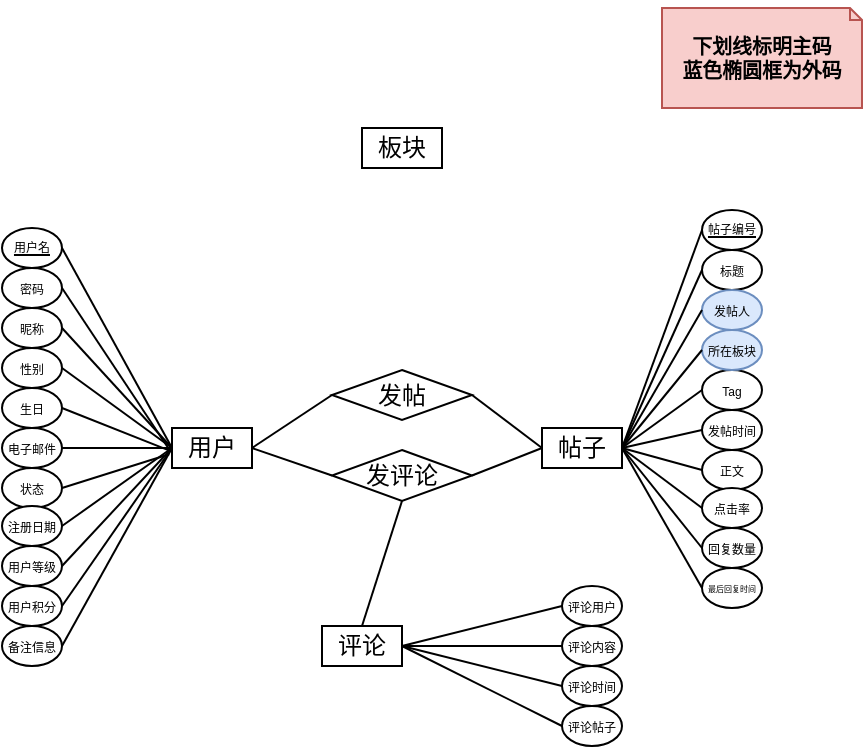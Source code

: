 <mxfile version="24.7.14">
  <diagram id="R2lEEEUBdFMjLlhIrx00" name="Page-1">
    <mxGraphModel dx="356" dy="250" grid="1" gridSize="10" guides="1" tooltips="1" connect="1" arrows="1" fold="1" page="1" pageScale="1" pageWidth="850" pageHeight="1100" math="0" shadow="0" extFonts="Permanent Marker^https://fonts.googleapis.com/css?family=Permanent+Marker">
      <root>
        <mxCell id="0" />
        <mxCell id="1" parent="0" />
        <mxCell id="DgpeqAXAF7p9uYgMw4S4-1" value="&lt;font style=&quot;font-size: 12px;&quot;&gt;用户&lt;/font&gt;" style="rounded=0;whiteSpace=wrap;html=1;" parent="1" vertex="1">
          <mxGeometry x="405" y="340" width="40" height="20" as="geometry" />
        </mxCell>
        <mxCell id="DgpeqAXAF7p9uYgMw4S4-2" value="&lt;div style=&quot;text-align: justify;&quot;&gt;&lt;u style=&quot;font-size: 6px; background-color: initial;&quot;&gt;用户名&lt;/u&gt;&lt;/div&gt;" style="ellipse;whiteSpace=wrap;html=1;align=center;labelPosition=center;verticalLabelPosition=middle;verticalAlign=middle;spacingTop=0;spacingBottom=4;" parent="1" vertex="1">
          <mxGeometry x="320" y="240" width="30" height="20" as="geometry" />
        </mxCell>
        <mxCell id="DgpeqAXAF7p9uYgMw4S4-4" value="" style="endArrow=none;html=1;rounded=0;exitX=1;exitY=0.5;exitDx=0;exitDy=0;entryX=0;entryY=0.5;entryDx=0;entryDy=0;" parent="1" source="DgpeqAXAF7p9uYgMw4S4-2" target="DgpeqAXAF7p9uYgMw4S4-1" edge="1">
          <mxGeometry width="50" height="50" relative="1" as="geometry">
            <mxPoint x="390" y="360" as="sourcePoint" />
            <mxPoint x="440" y="310" as="targetPoint" />
          </mxGeometry>
        </mxCell>
        <mxCell id="DgpeqAXAF7p9uYgMw4S4-14" value="&lt;span style=&quot;font-size: 6px;&quot;&gt;密码&lt;/span&gt;" style="ellipse;whiteSpace=wrap;html=1;spacingBottom=3;" parent="1" vertex="1">
          <mxGeometry x="320" y="260" width="30" height="20" as="geometry" />
        </mxCell>
        <mxCell id="DgpeqAXAF7p9uYgMw4S4-15" value="" style="endArrow=none;html=1;rounded=0;exitX=1;exitY=0.5;exitDx=0;exitDy=0;entryX=-0.031;entryY=0.55;entryDx=0;entryDy=0;entryPerimeter=0;" parent="1" source="DgpeqAXAF7p9uYgMw4S4-14" target="DgpeqAXAF7p9uYgMw4S4-1" edge="1">
          <mxGeometry width="50" height="50" relative="1" as="geometry">
            <mxPoint x="470" y="450" as="sourcePoint" />
            <mxPoint x="480" y="380" as="targetPoint" />
          </mxGeometry>
        </mxCell>
        <mxCell id="DgpeqAXAF7p9uYgMw4S4-21" value="&lt;span style=&quot;font-size: 6px;&quot;&gt;电子邮件&lt;/span&gt;" style="ellipse;whiteSpace=wrap;html=1;spacingBottom=3;" parent="1" vertex="1">
          <mxGeometry x="320" y="340" width="30" height="20" as="geometry" />
        </mxCell>
        <mxCell id="DgpeqAXAF7p9uYgMw4S4-22" value="" style="endArrow=none;html=1;rounded=0;exitX=1;exitY=0.5;exitDx=0;exitDy=0;entryX=0;entryY=0.5;entryDx=0;entryDy=0;" parent="1" source="DgpeqAXAF7p9uYgMw4S4-21" target="DgpeqAXAF7p9uYgMw4S4-1" edge="1">
          <mxGeometry width="50" height="50" relative="1" as="geometry">
            <mxPoint x="530" y="490" as="sourcePoint" />
            <mxPoint x="459" y="331" as="targetPoint" />
          </mxGeometry>
        </mxCell>
        <mxCell id="DgpeqAXAF7p9uYgMw4S4-23" value="&lt;span style=&quot;font-size: 6px;&quot;&gt;状态&lt;/span&gt;" style="ellipse;whiteSpace=wrap;html=1;spacingBottom=3;" parent="1" vertex="1">
          <mxGeometry x="320" y="360" width="30" height="20" as="geometry" />
        </mxCell>
        <mxCell id="DgpeqAXAF7p9uYgMw4S4-24" value="" style="endArrow=none;html=1;rounded=0;exitX=1;exitY=0.5;exitDx=0;exitDy=0;entryX=-0.035;entryY=0.658;entryDx=0;entryDy=0;entryPerimeter=0;" parent="1" source="DgpeqAXAF7p9uYgMw4S4-23" target="DgpeqAXAF7p9uYgMw4S4-1" edge="1">
          <mxGeometry width="50" height="50" relative="1" as="geometry">
            <mxPoint x="500" y="500" as="sourcePoint" />
            <mxPoint x="429" y="341" as="targetPoint" />
          </mxGeometry>
        </mxCell>
        <mxCell id="DgpeqAXAF7p9uYgMw4S4-25" value="&lt;span style=&quot;font-size: 6px;&quot;&gt;生日&lt;/span&gt;" style="ellipse;whiteSpace=wrap;html=1;spacingBottom=3;" parent="1" vertex="1">
          <mxGeometry x="320" y="320" width="30" height="20" as="geometry" />
        </mxCell>
        <mxCell id="DgpeqAXAF7p9uYgMw4S4-26" value="" style="endArrow=none;html=1;rounded=0;exitX=1;exitY=0.5;exitDx=0;exitDy=0;entryX=-0.023;entryY=0.573;entryDx=0;entryDy=0;entryPerimeter=0;" parent="1" source="DgpeqAXAF7p9uYgMw4S4-25" target="DgpeqAXAF7p9uYgMw4S4-1" edge="1">
          <mxGeometry width="50" height="50" relative="1" as="geometry">
            <mxPoint x="470" y="500" as="sourcePoint" />
            <mxPoint x="399" y="341" as="targetPoint" />
          </mxGeometry>
        </mxCell>
        <mxCell id="DgpeqAXAF7p9uYgMw4S4-27" value="&lt;span style=&quot;font-size: 6px;&quot;&gt;性别&lt;/span&gt;" style="ellipse;whiteSpace=wrap;html=1;spacingBottom=3;" parent="1" vertex="1">
          <mxGeometry x="320" y="300" width="30" height="20" as="geometry" />
        </mxCell>
        <mxCell id="DgpeqAXAF7p9uYgMw4S4-28" value="" style="endArrow=none;html=1;rounded=0;exitX=1;exitY=0.5;exitDx=0;exitDy=0;entryX=0;entryY=0.5;entryDx=0;entryDy=0;" parent="1" source="DgpeqAXAF7p9uYgMw4S4-27" target="DgpeqAXAF7p9uYgMw4S4-1" edge="1">
          <mxGeometry width="50" height="50" relative="1" as="geometry">
            <mxPoint x="460" y="490" as="sourcePoint" />
            <mxPoint x="400" y="290" as="targetPoint" />
          </mxGeometry>
        </mxCell>
        <mxCell id="DgpeqAXAF7p9uYgMw4S4-29" value="&lt;span style=&quot;font-size: 6px;&quot;&gt;昵称&lt;/span&gt;" style="ellipse;whiteSpace=wrap;html=1;spacingBottom=3;" parent="1" vertex="1">
          <mxGeometry x="320" y="280" width="30" height="20" as="geometry" />
        </mxCell>
        <mxCell id="DgpeqAXAF7p9uYgMw4S4-30" value="" style="endArrow=none;html=1;rounded=0;exitX=1;exitY=0.5;exitDx=0;exitDy=0;entryX=0;entryY=0.5;entryDx=0;entryDy=0;" parent="1" source="DgpeqAXAF7p9uYgMw4S4-29" target="DgpeqAXAF7p9uYgMw4S4-1" edge="1">
          <mxGeometry width="50" height="50" relative="1" as="geometry">
            <mxPoint x="440" y="480" as="sourcePoint" />
            <mxPoint x="400" y="290" as="targetPoint" />
          </mxGeometry>
        </mxCell>
        <mxCell id="DgpeqAXAF7p9uYgMw4S4-31" value="&lt;span style=&quot;font-size: 6px;&quot;&gt;注册日期&lt;/span&gt;" style="ellipse;whiteSpace=wrap;html=1;spacingBottom=3;" parent="1" vertex="1">
          <mxGeometry x="320" y="379" width="30" height="20" as="geometry" />
        </mxCell>
        <mxCell id="DgpeqAXAF7p9uYgMw4S4-32" value="" style="endArrow=none;html=1;rounded=0;exitX=1;exitY=0.5;exitDx=0;exitDy=0;entryX=0;entryY=0.5;entryDx=0;entryDy=0;" parent="1" source="DgpeqAXAF7p9uYgMw4S4-31" target="DgpeqAXAF7p9uYgMw4S4-1" edge="1">
          <mxGeometry width="50" height="50" relative="1" as="geometry">
            <mxPoint x="460" y="529" as="sourcePoint" />
            <mxPoint x="389" y="370" as="targetPoint" />
          </mxGeometry>
        </mxCell>
        <mxCell id="DgpeqAXAF7p9uYgMw4S4-33" value="&lt;span style=&quot;font-size: 6px;&quot;&gt;备注信息&lt;/span&gt;" style="ellipse;whiteSpace=wrap;html=1;spacingBottom=3;" parent="1" vertex="1">
          <mxGeometry x="320" y="439" width="30" height="20" as="geometry" />
        </mxCell>
        <mxCell id="DgpeqAXAF7p9uYgMw4S4-34" value="" style="endArrow=none;html=1;rounded=0;exitX=1;exitY=0.5;exitDx=0;exitDy=0;entryX=0;entryY=0.5;entryDx=0;entryDy=0;" parent="1" source="DgpeqAXAF7p9uYgMw4S4-33" target="DgpeqAXAF7p9uYgMw4S4-1" edge="1">
          <mxGeometry width="50" height="50" relative="1" as="geometry">
            <mxPoint x="560" y="520" as="sourcePoint" />
            <mxPoint x="489" y="361" as="targetPoint" />
          </mxGeometry>
        </mxCell>
        <mxCell id="DgpeqAXAF7p9uYgMw4S4-35" value="&lt;span style=&quot;font-size: 6px;&quot;&gt;用户积分&lt;/span&gt;" style="ellipse;whiteSpace=wrap;html=1;spacingBottom=3;" parent="1" vertex="1">
          <mxGeometry x="320" y="419" width="30" height="20" as="geometry" />
        </mxCell>
        <mxCell id="DgpeqAXAF7p9uYgMw4S4-36" value="" style="endArrow=none;html=1;rounded=0;exitX=1;exitY=0.5;exitDx=0;exitDy=0;entryX=0;entryY=0.5;entryDx=0;entryDy=0;" parent="1" source="DgpeqAXAF7p9uYgMw4S4-35" target="DgpeqAXAF7p9uYgMw4S4-1" edge="1">
          <mxGeometry width="50" height="50" relative="1" as="geometry">
            <mxPoint x="560" y="500" as="sourcePoint" />
            <mxPoint x="489" y="341" as="targetPoint" />
          </mxGeometry>
        </mxCell>
        <mxCell id="DgpeqAXAF7p9uYgMw4S4-37" value="&lt;span style=&quot;font-size: 6px;&quot;&gt;用户等级&lt;/span&gt;" style="ellipse;whiteSpace=wrap;html=1;spacingBottom=3;" parent="1" vertex="1">
          <mxGeometry x="320" y="399" width="30" height="20" as="geometry" />
        </mxCell>
        <mxCell id="DgpeqAXAF7p9uYgMw4S4-38" value="" style="endArrow=none;html=1;rounded=0;exitX=1;exitY=0.5;exitDx=0;exitDy=0;entryX=0;entryY=0.5;entryDx=0;entryDy=0;" parent="1" source="DgpeqAXAF7p9uYgMw4S4-37" target="DgpeqAXAF7p9uYgMw4S4-1" edge="1">
          <mxGeometry width="50" height="50" relative="1" as="geometry">
            <mxPoint x="460" y="549" as="sourcePoint" />
            <mxPoint x="389" y="390" as="targetPoint" />
          </mxGeometry>
        </mxCell>
        <mxCell id="LSBTvf_3QTalwWZ4KP6n-2" value="板块" style="rounded=0;whiteSpace=wrap;html=1;" vertex="1" parent="1">
          <mxGeometry x="500" y="190" width="40" height="20" as="geometry" />
        </mxCell>
        <mxCell id="LSBTvf_3QTalwWZ4KP6n-5" value="发帖" style="rhombus;whiteSpace=wrap;html=1;" vertex="1" parent="1">
          <mxGeometry x="485" y="311" width="70" height="25" as="geometry" />
        </mxCell>
        <mxCell id="LSBTvf_3QTalwWZ4KP6n-6" value="发评论" style="rhombus;whiteSpace=wrap;html=1;" vertex="1" parent="1">
          <mxGeometry x="485" y="351" width="70" height="25.5" as="geometry" />
        </mxCell>
        <mxCell id="LSBTvf_3QTalwWZ4KP6n-7" value="帖子" style="rounded=0;whiteSpace=wrap;html=1;" vertex="1" parent="1">
          <mxGeometry x="590" y="340" width="40" height="20" as="geometry" />
        </mxCell>
        <mxCell id="LSBTvf_3QTalwWZ4KP6n-10" value="" style="endArrow=none;html=1;rounded=0;fontSize=12;startSize=8;endSize=8;curved=1;exitX=1;exitY=0.5;exitDx=0;exitDy=0;entryX=0;entryY=0.5;entryDx=0;entryDy=0;" edge="1" parent="1" source="DgpeqAXAF7p9uYgMw4S4-1" target="LSBTvf_3QTalwWZ4KP6n-5">
          <mxGeometry width="50" height="50" relative="1" as="geometry">
            <mxPoint x="460" y="350" as="sourcePoint" />
            <mxPoint x="510" y="300" as="targetPoint" />
          </mxGeometry>
        </mxCell>
        <mxCell id="LSBTvf_3QTalwWZ4KP6n-11" value="" style="endArrow=none;html=1;rounded=0;fontSize=12;startSize=8;endSize=8;curved=1;entryX=0;entryY=0.5;entryDx=0;entryDy=0;exitX=1;exitY=0.5;exitDx=0;exitDy=0;" edge="1" parent="1" source="LSBTvf_3QTalwWZ4KP6n-5" target="LSBTvf_3QTalwWZ4KP6n-7">
          <mxGeometry width="50" height="50" relative="1" as="geometry">
            <mxPoint x="570" y="350" as="sourcePoint" />
            <mxPoint x="620" y="300" as="targetPoint" />
          </mxGeometry>
        </mxCell>
        <mxCell id="LSBTvf_3QTalwWZ4KP6n-12" value="&lt;div style=&quot;text-align: justify;&quot;&gt;&lt;u style=&quot;font-size: 6px; background-color: initial;&quot;&gt;帖子编号&lt;/u&gt;&lt;/div&gt;" style="ellipse;whiteSpace=wrap;html=1;align=center;labelPosition=center;verticalLabelPosition=middle;verticalAlign=middle;spacingTop=0;spacingBottom=4;direction=west;" vertex="1" parent="1">
          <mxGeometry x="670" y="231" width="30" height="20" as="geometry" />
        </mxCell>
        <mxCell id="LSBTvf_3QTalwWZ4KP6n-13" value="" style="endArrow=none;html=1;rounded=0;exitX=1;exitY=0.5;exitDx=0;exitDy=0;entryX=1;entryY=0.5;entryDx=0;entryDy=0;" edge="1" parent="1" source="LSBTvf_3QTalwWZ4KP6n-12" target="LSBTvf_3QTalwWZ4KP6n-7">
          <mxGeometry width="50" height="50" relative="1" as="geometry">
            <mxPoint x="740" y="351" as="sourcePoint" />
            <mxPoint x="640" y="350" as="targetPoint" />
          </mxGeometry>
        </mxCell>
        <mxCell id="LSBTvf_3QTalwWZ4KP6n-14" value="&lt;span style=&quot;font-size: 6px;&quot;&gt;标题&lt;/span&gt;" style="ellipse;whiteSpace=wrap;html=1;spacingBottom=3;direction=west;" vertex="1" parent="1">
          <mxGeometry x="670" y="251" width="30" height="20" as="geometry" />
        </mxCell>
        <mxCell id="LSBTvf_3QTalwWZ4KP6n-15" value="" style="endArrow=none;html=1;rounded=0;exitX=1;exitY=0.5;exitDx=0;exitDy=0;entryX=1;entryY=0.5;entryDx=0;entryDy=0;" edge="1" parent="1" source="LSBTvf_3QTalwWZ4KP6n-14" target="LSBTvf_3QTalwWZ4KP6n-7">
          <mxGeometry width="50" height="50" relative="1" as="geometry">
            <mxPoint x="820" y="441" as="sourcePoint" />
            <mxPoint x="754" y="342" as="targetPoint" />
          </mxGeometry>
        </mxCell>
        <mxCell id="LSBTvf_3QTalwWZ4KP6n-16" value="&lt;span style=&quot;font-size: 6px;&quot;&gt;发帖时间&lt;/span&gt;" style="ellipse;whiteSpace=wrap;html=1;spacingBottom=3;direction=west;" vertex="1" parent="1">
          <mxGeometry x="670" y="331" width="30" height="20" as="geometry" />
        </mxCell>
        <mxCell id="LSBTvf_3QTalwWZ4KP6n-17" value="" style="endArrow=none;html=1;rounded=0;exitX=1;exitY=0.5;exitDx=0;exitDy=0;entryX=1;entryY=0.5;entryDx=0;entryDy=0;" edge="1" parent="1" source="LSBTvf_3QTalwWZ4KP6n-16" target="LSBTvf_3QTalwWZ4KP6n-7">
          <mxGeometry width="50" height="50" relative="1" as="geometry">
            <mxPoint x="880" y="481" as="sourcePoint" />
            <mxPoint x="755" y="341" as="targetPoint" />
          </mxGeometry>
        </mxCell>
        <mxCell id="LSBTvf_3QTalwWZ4KP6n-18" value="&lt;span style=&quot;font-size: 6px;&quot;&gt;正文&lt;/span&gt;" style="ellipse;whiteSpace=wrap;html=1;spacingBottom=3;direction=west;" vertex="1" parent="1">
          <mxGeometry x="670" y="351" width="30" height="20" as="geometry" />
        </mxCell>
        <mxCell id="LSBTvf_3QTalwWZ4KP6n-19" value="" style="endArrow=none;html=1;rounded=0;exitX=1;exitY=0.5;exitDx=0;exitDy=0;entryX=1;entryY=0.5;entryDx=0;entryDy=0;" edge="1" parent="1" source="LSBTvf_3QTalwWZ4KP6n-18" target="LSBTvf_3QTalwWZ4KP6n-7">
          <mxGeometry width="50" height="50" relative="1" as="geometry">
            <mxPoint x="850" y="491" as="sourcePoint" />
            <mxPoint x="754" y="344" as="targetPoint" />
          </mxGeometry>
        </mxCell>
        <mxCell id="LSBTvf_3QTalwWZ4KP6n-20" value="&lt;span style=&quot;font-size: 6px;&quot;&gt;Tag&lt;/span&gt;" style="ellipse;whiteSpace=wrap;html=1;spacingBottom=3;direction=west;" vertex="1" parent="1">
          <mxGeometry x="670" y="311" width="30" height="20" as="geometry" />
        </mxCell>
        <mxCell id="LSBTvf_3QTalwWZ4KP6n-21" value="" style="endArrow=none;html=1;rounded=0;exitX=1;exitY=0.5;exitDx=0;exitDy=0;entryX=1;entryY=0.5;entryDx=0;entryDy=0;" edge="1" parent="1" source="LSBTvf_3QTalwWZ4KP6n-20" target="LSBTvf_3QTalwWZ4KP6n-7">
          <mxGeometry width="50" height="50" relative="1" as="geometry">
            <mxPoint x="820" y="491" as="sourcePoint" />
            <mxPoint x="754" y="342" as="targetPoint" />
          </mxGeometry>
        </mxCell>
        <mxCell id="LSBTvf_3QTalwWZ4KP6n-22" value="&lt;span style=&quot;font-size: 6px;&quot;&gt;所在板块&lt;/span&gt;" style="ellipse;whiteSpace=wrap;html=1;spacingBottom=3;direction=west;fillColor=#dae8fc;strokeColor=#6c8ebf;" vertex="1" parent="1">
          <mxGeometry x="670" y="291" width="30" height="20" as="geometry" />
        </mxCell>
        <mxCell id="LSBTvf_3QTalwWZ4KP6n-23" value="" style="endArrow=none;html=1;rounded=0;exitX=1;exitY=0.5;exitDx=0;exitDy=0;entryX=1;entryY=0.5;entryDx=0;entryDy=0;" edge="1" parent="1" source="LSBTvf_3QTalwWZ4KP6n-22" target="LSBTvf_3QTalwWZ4KP6n-7">
          <mxGeometry width="50" height="50" relative="1" as="geometry">
            <mxPoint x="810" y="481" as="sourcePoint" />
            <mxPoint x="755" y="341" as="targetPoint" />
          </mxGeometry>
        </mxCell>
        <mxCell id="LSBTvf_3QTalwWZ4KP6n-24" value="&lt;span style=&quot;font-size: 6px;&quot;&gt;发帖人&lt;/span&gt;" style="ellipse;whiteSpace=wrap;html=1;spacingBottom=3;direction=west;fillColor=#dae8fc;strokeColor=#6c8ebf;" vertex="1" parent="1">
          <mxGeometry x="670" y="271" width="30" height="20" as="geometry" />
        </mxCell>
        <mxCell id="LSBTvf_3QTalwWZ4KP6n-25" value="" style="endArrow=none;html=1;rounded=0;exitX=1;exitY=0.5;exitDx=0;exitDy=0;entryX=1;entryY=0.5;entryDx=0;entryDy=0;" edge="1" parent="1" source="LSBTvf_3QTalwWZ4KP6n-24" target="LSBTvf_3QTalwWZ4KP6n-7">
          <mxGeometry width="50" height="50" relative="1" as="geometry">
            <mxPoint x="790" y="471" as="sourcePoint" />
            <mxPoint x="755" y="341" as="targetPoint" />
          </mxGeometry>
        </mxCell>
        <mxCell id="LSBTvf_3QTalwWZ4KP6n-26" value="&lt;span style=&quot;font-size: 6px;&quot;&gt;点击率&lt;/span&gt;" style="ellipse;whiteSpace=wrap;html=1;spacingBottom=3;direction=west;" vertex="1" parent="1">
          <mxGeometry x="670" y="370" width="30" height="20" as="geometry" />
        </mxCell>
        <mxCell id="LSBTvf_3QTalwWZ4KP6n-27" value="" style="endArrow=none;html=1;rounded=0;exitX=1;exitY=0.5;exitDx=0;exitDy=0;entryX=1;entryY=0.5;entryDx=0;entryDy=0;" edge="1" parent="1" source="LSBTvf_3QTalwWZ4KP6n-26" target="LSBTvf_3QTalwWZ4KP6n-7">
          <mxGeometry width="50" height="50" relative="1" as="geometry">
            <mxPoint x="810" y="520" as="sourcePoint" />
            <mxPoint x="755" y="341" as="targetPoint" />
          </mxGeometry>
        </mxCell>
        <mxCell id="LSBTvf_3QTalwWZ4KP6n-30" value="&lt;p style=&quot;line-height: 30%; margin-top: 12px; margin-left: 1px; margin-right: 1px;&quot;&gt;&lt;font style=&quot;font-size: 4px;&quot;&gt;最后回复时间&lt;/font&gt;&lt;/p&gt;" style="ellipse;whiteSpace=wrap;html=1;spacingBottom=3;direction=west;" vertex="1" parent="1">
          <mxGeometry x="670" y="410" width="30" height="20" as="geometry" />
        </mxCell>
        <mxCell id="LSBTvf_3QTalwWZ4KP6n-31" value="" style="endArrow=none;html=1;rounded=0;exitX=1;exitY=0.5;exitDx=0;exitDy=0;entryX=1;entryY=0.5;entryDx=0;entryDy=0;" edge="1" parent="1" source="LSBTvf_3QTalwWZ4KP6n-30" target="LSBTvf_3QTalwWZ4KP6n-7">
          <mxGeometry width="50" height="50" relative="1" as="geometry">
            <mxPoint x="910" y="491" as="sourcePoint" />
            <mxPoint x="755" y="341" as="targetPoint" />
          </mxGeometry>
        </mxCell>
        <mxCell id="LSBTvf_3QTalwWZ4KP6n-32" value="&lt;span style=&quot;font-size: 6px;&quot;&gt;回复数量&lt;/span&gt;" style="ellipse;whiteSpace=wrap;html=1;spacingBottom=3;direction=west;" vertex="1" parent="1">
          <mxGeometry x="670" y="390" width="30" height="20" as="geometry" />
        </mxCell>
        <mxCell id="LSBTvf_3QTalwWZ4KP6n-33" value="" style="endArrow=none;html=1;rounded=0;exitX=1;exitY=0.5;exitDx=0;exitDy=0;entryX=1;entryY=0.5;entryDx=0;entryDy=0;" edge="1" parent="1" source="LSBTvf_3QTalwWZ4KP6n-32" target="LSBTvf_3QTalwWZ4KP6n-7">
          <mxGeometry width="50" height="50" relative="1" as="geometry">
            <mxPoint x="810" y="540" as="sourcePoint" />
            <mxPoint x="750" y="340" as="targetPoint" />
          </mxGeometry>
        </mxCell>
        <mxCell id="LSBTvf_3QTalwWZ4KP6n-34" value="" style="endArrow=none;html=1;rounded=0;fontSize=12;startSize=8;endSize=8;curved=1;exitX=1;exitY=0.5;exitDx=0;exitDy=0;entryX=0;entryY=0.5;entryDx=0;entryDy=0;" edge="1" parent="1" source="DgpeqAXAF7p9uYgMw4S4-1" target="LSBTvf_3QTalwWZ4KP6n-6">
          <mxGeometry width="50" height="50" relative="1" as="geometry">
            <mxPoint x="530" y="430" as="sourcePoint" />
            <mxPoint x="580" y="380" as="targetPoint" />
          </mxGeometry>
        </mxCell>
        <mxCell id="LSBTvf_3QTalwWZ4KP6n-35" value="" style="endArrow=none;html=1;rounded=0;fontSize=12;startSize=8;endSize=8;curved=1;exitX=1;exitY=0.5;exitDx=0;exitDy=0;entryX=0;entryY=0.5;entryDx=0;entryDy=0;" edge="1" parent="1" source="LSBTvf_3QTalwWZ4KP6n-6" target="LSBTvf_3QTalwWZ4KP6n-7">
          <mxGeometry width="50" height="50" relative="1" as="geometry">
            <mxPoint x="540" y="395" as="sourcePoint" />
            <mxPoint x="590" y="345" as="targetPoint" />
          </mxGeometry>
        </mxCell>
        <mxCell id="LSBTvf_3QTalwWZ4KP6n-46" value="&lt;h5&gt;下划线标明主码&lt;br&gt;蓝色椭圆框为外码&lt;/h5&gt;" style="shape=note;size=6;whiteSpace=wrap;html=1;fillColor=#f8cecc;strokeColor=#b85450;align=center;" vertex="1" parent="1">
          <mxGeometry x="650" y="130" width="100" height="50" as="geometry" />
        </mxCell>
        <mxCell id="LSBTvf_3QTalwWZ4KP6n-47" value="" style="endArrow=none;html=1;rounded=0;fontSize=12;startSize=8;endSize=8;curved=1;entryX=0.5;entryY=1;entryDx=0;entryDy=0;exitX=0.5;exitY=0;exitDx=0;exitDy=0;" edge="1" parent="1" source="LSBTvf_3QTalwWZ4KP6n-48" target="LSBTvf_3QTalwWZ4KP6n-6">
          <mxGeometry width="50" height="50" relative="1" as="geometry">
            <mxPoint x="480" y="420" as="sourcePoint" />
            <mxPoint x="520" y="379" as="targetPoint" />
          </mxGeometry>
        </mxCell>
        <mxCell id="LSBTvf_3QTalwWZ4KP6n-48" value="&lt;font style=&quot;font-size: 12px;&quot;&gt;评论&lt;/font&gt;" style="rounded=0;whiteSpace=wrap;html=1;" vertex="1" parent="1">
          <mxGeometry x="480" y="439" width="40" height="20" as="geometry" />
        </mxCell>
        <mxCell id="LSBTvf_3QTalwWZ4KP6n-49" value="" style="endArrow=none;html=1;rounded=0;fontSize=12;startSize=8;endSize=8;curved=1;exitX=1;exitY=0.5;exitDx=0;exitDy=0;entryX=1;entryY=0.5;entryDx=0;entryDy=0;" edge="1" parent="1" source="LSBTvf_3QTalwWZ4KP6n-48" target="LSBTvf_3QTalwWZ4KP6n-51">
          <mxGeometry width="50" height="50" relative="1" as="geometry">
            <mxPoint x="510" y="439" as="sourcePoint" />
            <mxPoint x="550" y="430" as="targetPoint" />
          </mxGeometry>
        </mxCell>
        <mxCell id="LSBTvf_3QTalwWZ4KP6n-51" value="&lt;span style=&quot;font-size: 6px;&quot;&gt;评论内容&lt;/span&gt;" style="ellipse;whiteSpace=wrap;html=1;spacingBottom=3;direction=west;" vertex="1" parent="1">
          <mxGeometry x="600" y="439" width="30" height="20" as="geometry" />
        </mxCell>
        <mxCell id="LSBTvf_3QTalwWZ4KP6n-52" value="" style="endArrow=none;html=1;rounded=0;fontSize=12;startSize=8;endSize=8;curved=1;exitX=1;exitY=0.5;exitDx=0;exitDy=0;entryX=1;entryY=0.5;entryDx=0;entryDy=0;" edge="1" parent="1" source="LSBTvf_3QTalwWZ4KP6n-48" target="LSBTvf_3QTalwWZ4KP6n-53">
          <mxGeometry width="50" height="50" relative="1" as="geometry">
            <mxPoint x="510" y="429" as="sourcePoint" />
            <mxPoint x="540" y="450" as="targetPoint" />
          </mxGeometry>
        </mxCell>
        <mxCell id="LSBTvf_3QTalwWZ4KP6n-53" value="&lt;span style=&quot;font-size: 6px;&quot;&gt;评论时间&lt;/span&gt;" style="ellipse;whiteSpace=wrap;html=1;spacingBottom=3;direction=west;" vertex="1" parent="1">
          <mxGeometry x="600" y="459" width="30" height="20" as="geometry" />
        </mxCell>
        <mxCell id="LSBTvf_3QTalwWZ4KP6n-54" value="" style="endArrow=none;html=1;rounded=0;fontSize=12;startSize=8;endSize=8;curved=1;exitX=1;exitY=0.5;exitDx=0;exitDy=0;entryX=1;entryY=0.5;entryDx=0;entryDy=0;" edge="1" parent="1" source="LSBTvf_3QTalwWZ4KP6n-48" target="LSBTvf_3QTalwWZ4KP6n-55">
          <mxGeometry width="50" height="50" relative="1" as="geometry">
            <mxPoint x="525" y="419" as="sourcePoint" />
            <mxPoint x="560" y="399" as="targetPoint" />
          </mxGeometry>
        </mxCell>
        <mxCell id="LSBTvf_3QTalwWZ4KP6n-55" value="&lt;span style=&quot;font-size: 6px;&quot;&gt;评论用户&lt;/span&gt;" style="ellipse;whiteSpace=wrap;html=1;spacingBottom=3;direction=west;" vertex="1" parent="1">
          <mxGeometry x="600" y="419" width="30" height="20" as="geometry" />
        </mxCell>
        <mxCell id="LSBTvf_3QTalwWZ4KP6n-56" value="" style="endArrow=none;html=1;rounded=0;fontSize=12;startSize=8;endSize=8;curved=1;exitX=1;exitY=0.5;exitDx=0;exitDy=0;entryX=1;entryY=0.5;entryDx=0;entryDy=0;" edge="1" parent="1" target="LSBTvf_3QTalwWZ4KP6n-57" source="LSBTvf_3QTalwWZ4KP6n-48">
          <mxGeometry width="50" height="50" relative="1" as="geometry">
            <mxPoint x="490" y="510" as="sourcePoint" />
            <mxPoint x="520" y="491" as="targetPoint" />
          </mxGeometry>
        </mxCell>
        <mxCell id="LSBTvf_3QTalwWZ4KP6n-57" value="&lt;span style=&quot;font-size: 6px;&quot;&gt;评论帖子&lt;/span&gt;" style="ellipse;whiteSpace=wrap;html=1;spacingBottom=3;direction=west;" vertex="1" parent="1">
          <mxGeometry x="600" y="479" width="30" height="20" as="geometry" />
        </mxCell>
      </root>
    </mxGraphModel>
  </diagram>
</mxfile>
